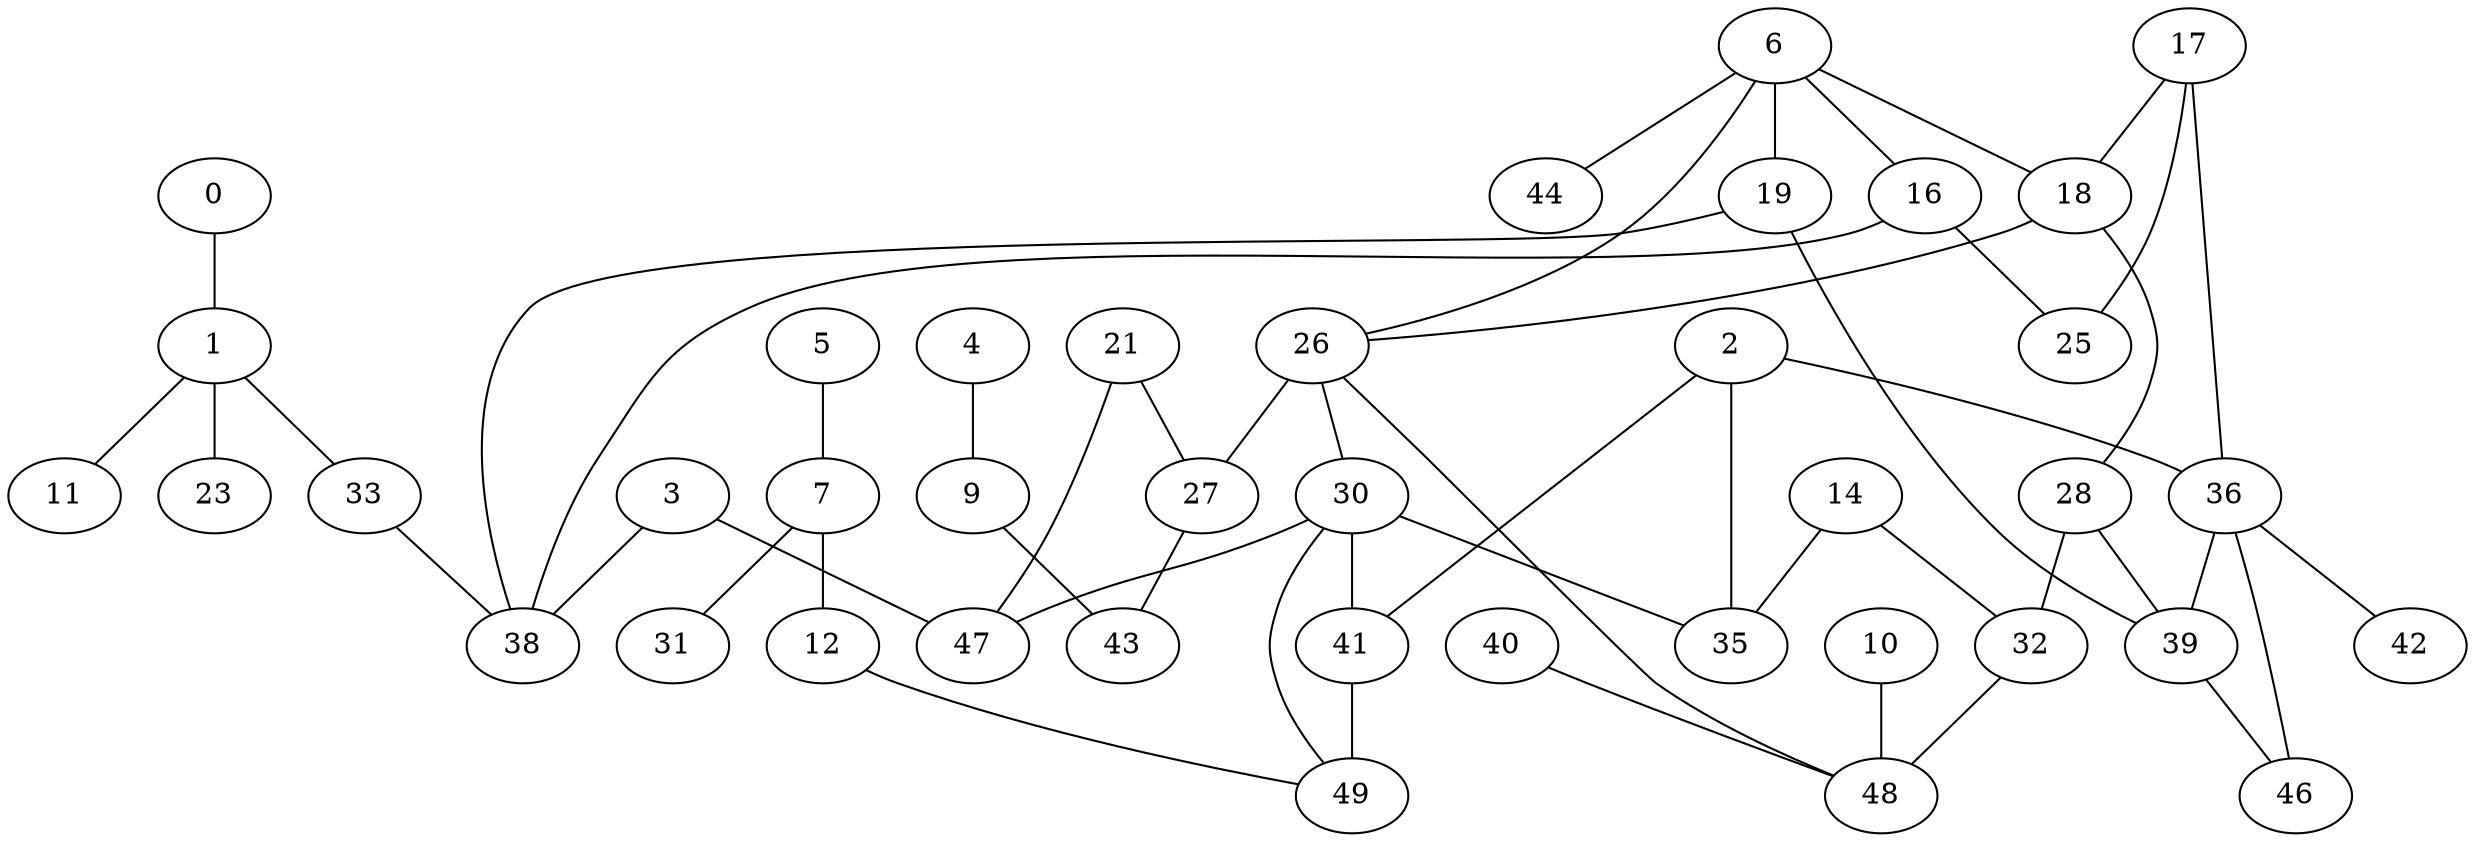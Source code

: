 strict graph {
0;
1;
2;
3;
4;
5;
6;
7;
9;
10;
11;
12;
14;
16;
17;
18;
19;
21;
23;
25;
26;
27;
28;
30;
31;
32;
33;
35;
36;
38;
39;
40;
41;
42;
43;
44;
46;
47;
48;
49;
0 -- 1 [weight=1];
1 -- 11 [weight=4];
1 -- 23 [weight=4];
1 -- 33 [weight=2];
2 -- 35 [weight=10];
2 -- 36 [weight=10];
2 -- 41 [weight=5];
3 -- 38 [weight=10];
3 -- 47 [weight=9];
4 -- 9 [weight=7];
5 -- 7 [weight=3];
6 -- 16 [weight=7];
6 -- 18 [weight=8];
6 -- 19 [weight=10];
6 -- 26 [weight=2];
6 -- 44 [weight=5];
7 -- 12 [weight=9];
7 -- 31 [weight=9];
9 -- 43 [weight=1];
10 -- 48 [weight=10];
12 -- 49 [weight=2];
14 -- 32 [weight=3];
14 -- 35 [weight=8];
16 -- 25 [weight=5];
16 -- 38 [weight=1];
17 -- 18 [weight=10];
17 -- 25 [weight=7];
17 -- 36 [weight=5];
18 -- 26 [weight=1];
18 -- 28 [weight=4];
19 -- 38 [weight=4];
19 -- 39 [weight=6];
21 -- 27 [weight=3];
21 -- 47 [weight=4];
26 -- 27 [weight=10];
26 -- 30 [weight=5];
26 -- 48 [weight=2];
27 -- 43 [weight=4];
28 -- 32 [weight=9];
28 -- 39 [weight=5];
30 -- 35 [weight=9];
30 -- 41 [weight=4];
30 -- 47 [weight=1];
30 -- 49 [weight=5];
32 -- 48 [weight=5];
33 -- 38 [weight=3];
36 -- 39 [weight=6];
36 -- 42 [weight=2];
36 -- 46 [weight=8];
39 -- 46 [weight=3];
40 -- 48 [weight=5];
41 -- 49 [weight=9];
}
